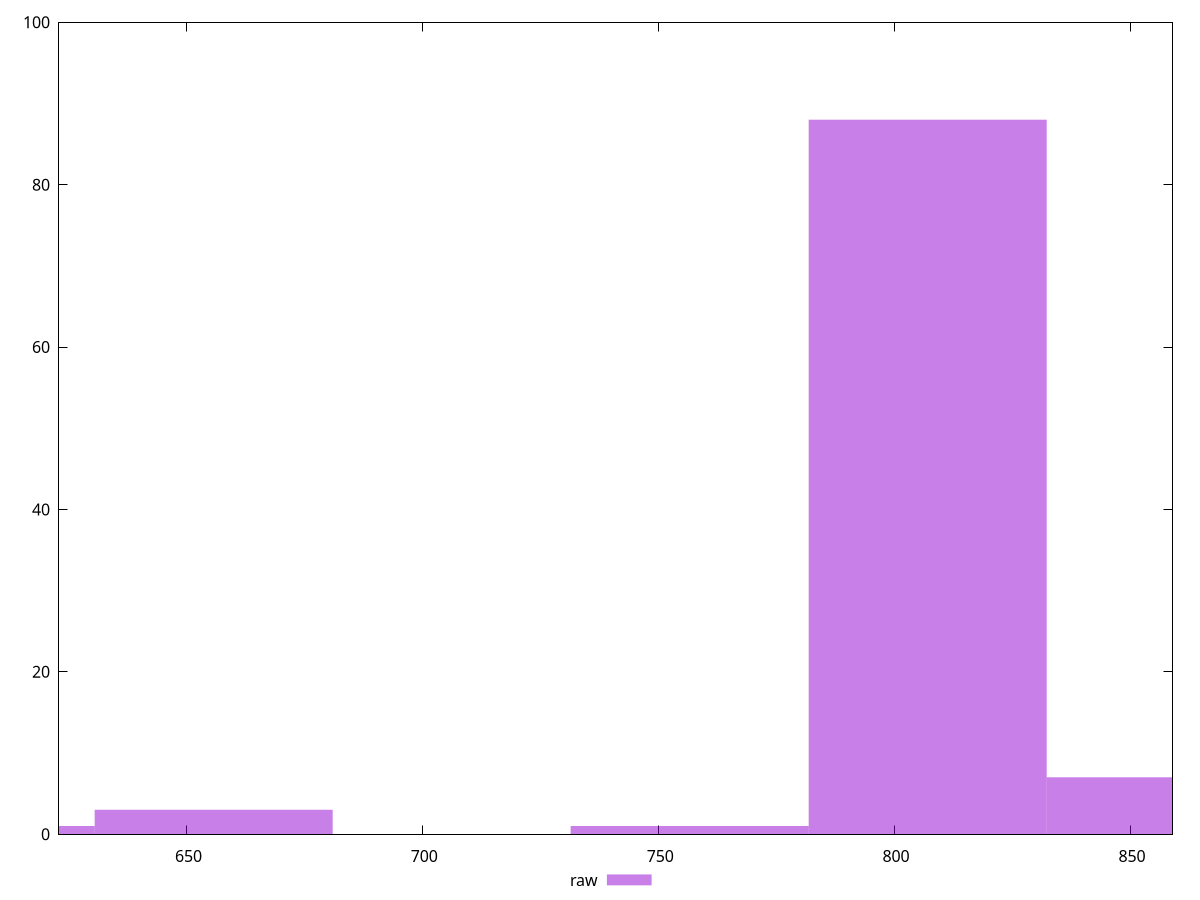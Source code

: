 reset

$raw <<EOF
807.1144382084109 88
857.5590905964366 7
655.7804810443339 3
756.6697858203852 1
605.3358286563082 1
EOF

set key outside below
set boxwidth 50.44465238802568
set xrange [623:859]
set yrange [0:100]
set trange [0:100]
set style fill transparent solid 0.5 noborder
set terminal svg size 640, 490 enhanced background rgb 'white'
set output "report_00025_2021-02-22T21:38:55.199Z/render-blocking-resources/samples/pages+cached+noadtech/raw/histogram.svg"

plot $raw title "raw" with boxes

reset
